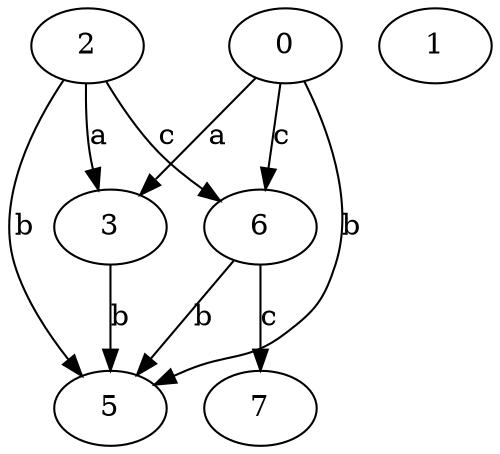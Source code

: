 strict digraph  {
2;
0;
1;
3;
5;
6;
7;
2 -> 3  [label=a];
2 -> 5  [label=b];
2 -> 6  [label=c];
0 -> 3  [label=a];
0 -> 5  [label=b];
0 -> 6  [label=c];
3 -> 5  [label=b];
6 -> 5  [label=b];
6 -> 7  [label=c];
}
